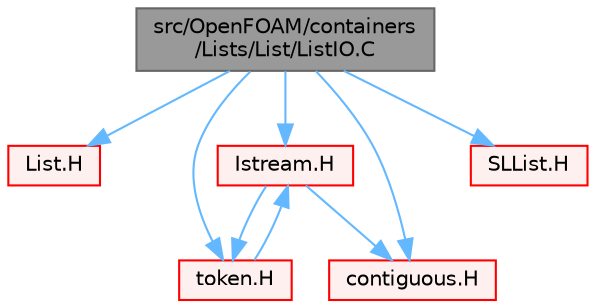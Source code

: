 digraph "src/OpenFOAM/containers/Lists/List/ListIO.C"
{
 // LATEX_PDF_SIZE
  bgcolor="transparent";
  edge [fontname=Helvetica,fontsize=10,labelfontname=Helvetica,labelfontsize=10];
  node [fontname=Helvetica,fontsize=10,shape=box,height=0.2,width=0.4];
  Node1 [id="Node000001",label="src/OpenFOAM/containers\l/Lists/List/ListIO.C",height=0.2,width=0.4,color="gray40", fillcolor="grey60", style="filled", fontcolor="black",tooltip=" "];
  Node1 -> Node2 [id="edge1_Node000001_Node000002",color="steelblue1",style="solid",tooltip=" "];
  Node2 [id="Node000002",label="List.H",height=0.2,width=0.4,color="red", fillcolor="#FFF0F0", style="filled",URL="$List_8H.html",tooltip=" "];
  Node1 -> Node87 [id="edge2_Node000001_Node000087",color="steelblue1",style="solid",tooltip=" "];
  Node87 [id="Node000087",label="Istream.H",height=0.2,width=0.4,color="red", fillcolor="#FFF0F0", style="filled",URL="$Istream_8H.html",tooltip=" "];
  Node87 -> Node88 [id="edge3_Node000087_Node000088",color="steelblue1",style="solid",tooltip=" "];
  Node88 [id="Node000088",label="token.H",height=0.2,width=0.4,color="red", fillcolor="#FFF0F0", style="filled",URL="$token_8H.html",tooltip=" "];
  Node88 -> Node87 [id="edge4_Node000088_Node000087",color="steelblue1",style="solid",tooltip=" "];
  Node87 -> Node78 [id="edge5_Node000087_Node000078",color="steelblue1",style="solid",tooltip=" "];
  Node78 [id="Node000078",label="contiguous.H",height=0.2,width=0.4,color="red", fillcolor="#FFF0F0", style="filled",URL="$contiguous_8H.html",tooltip=" "];
  Node1 -> Node88 [id="edge6_Node000001_Node000088",color="steelblue1",style="solid",tooltip=" "];
  Node1 -> Node103 [id="edge7_Node000001_Node000103",color="steelblue1",style="solid",tooltip=" "];
  Node103 [id="Node000103",label="SLList.H",height=0.2,width=0.4,color="red", fillcolor="#FFF0F0", style="filled",URL="$SLList_8H.html",tooltip="Non-intrusive singly-linked list."];
  Node1 -> Node78 [id="edge8_Node000001_Node000078",color="steelblue1",style="solid",tooltip=" "];
}
